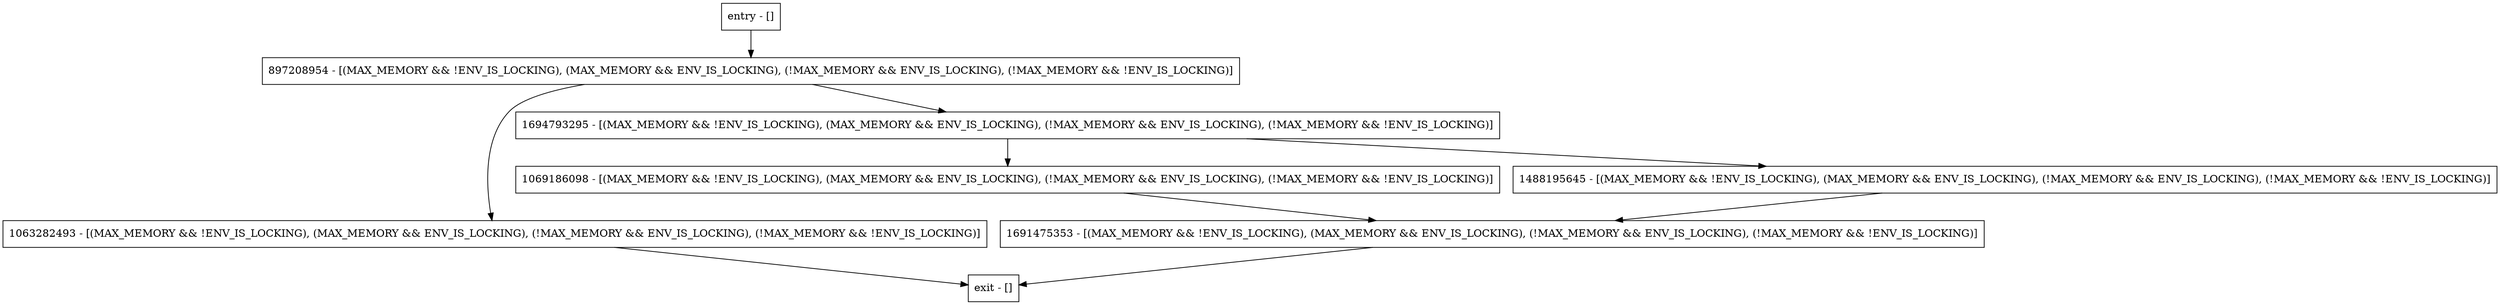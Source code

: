 digraph getRootINRootAlreadyLatched {
node [shape=record];
1069186098 [label="1069186098 - [(MAX_MEMORY && !ENV_IS_LOCKING), (MAX_MEMORY && ENV_IS_LOCKING), (!MAX_MEMORY && ENV_IS_LOCKING), (!MAX_MEMORY && !ENV_IS_LOCKING)]"];
1488195645 [label="1488195645 - [(MAX_MEMORY && !ENV_IS_LOCKING), (MAX_MEMORY && ENV_IS_LOCKING), (!MAX_MEMORY && ENV_IS_LOCKING), (!MAX_MEMORY && !ENV_IS_LOCKING)]"];
entry [label="entry - []"];
exit [label="exit - []"];
1063282493 [label="1063282493 - [(MAX_MEMORY && !ENV_IS_LOCKING), (MAX_MEMORY && ENV_IS_LOCKING), (!MAX_MEMORY && ENV_IS_LOCKING), (!MAX_MEMORY && !ENV_IS_LOCKING)]"];
1691475353 [label="1691475353 - [(MAX_MEMORY && !ENV_IS_LOCKING), (MAX_MEMORY && ENV_IS_LOCKING), (!MAX_MEMORY && ENV_IS_LOCKING), (!MAX_MEMORY && !ENV_IS_LOCKING)]"];
897208954 [label="897208954 - [(MAX_MEMORY && !ENV_IS_LOCKING), (MAX_MEMORY && ENV_IS_LOCKING), (!MAX_MEMORY && ENV_IS_LOCKING), (!MAX_MEMORY && !ENV_IS_LOCKING)]"];
1694793295 [label="1694793295 - [(MAX_MEMORY && !ENV_IS_LOCKING), (MAX_MEMORY && ENV_IS_LOCKING), (!MAX_MEMORY && ENV_IS_LOCKING), (!MAX_MEMORY && !ENV_IS_LOCKING)]"];
entry;
exit;
1069186098 -> 1691475353;
1488195645 -> 1691475353;
entry -> 897208954;
1063282493 -> exit;
1691475353 -> exit;
897208954 -> 1063282493;
897208954 -> 1694793295;
1694793295 -> 1069186098;
1694793295 -> 1488195645;
}
